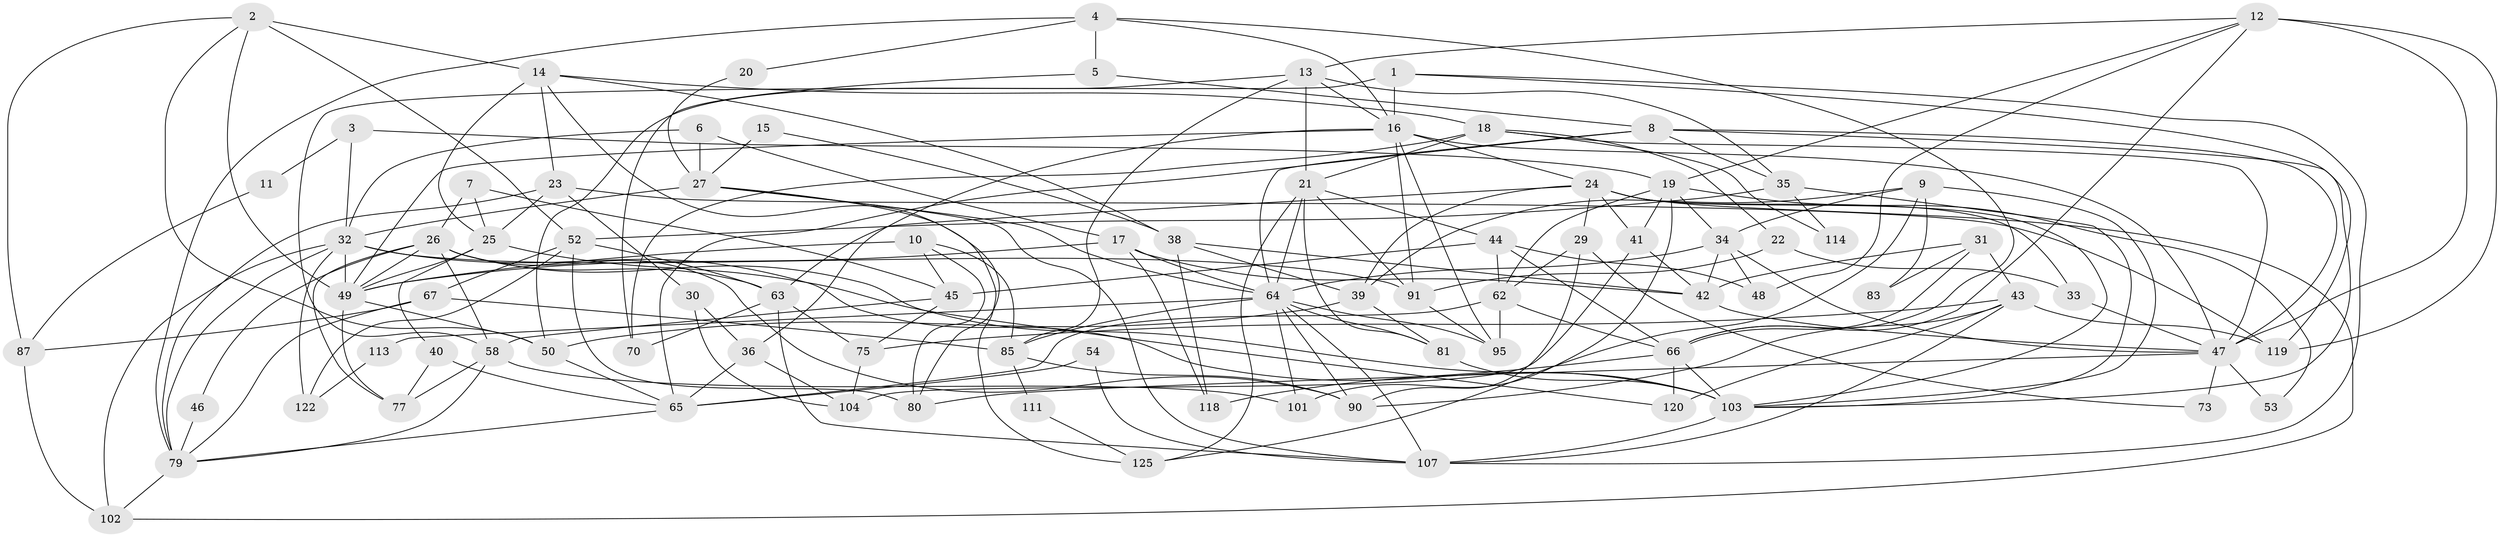 // original degree distribution, {5: 0.2076923076923077, 3: 0.2923076923076923, 4: 0.2230769230769231, 2: 0.14615384615384616, 7: 0.03076923076923077, 6: 0.06153846153846154, 8: 0.03076923076923077, 9: 0.007692307692307693}
// Generated by graph-tools (version 1.1) at 2025/11/02/27/25 16:11:16]
// undirected, 84 vertices, 203 edges
graph export_dot {
graph [start="1"]
  node [color=gray90,style=filled];
  1 [super="+116"];
  2 [super="+76"];
  3;
  4 [super="+57"];
  5;
  6;
  7;
  8 [super="+68"];
  9;
  10;
  11;
  12 [super="+99"];
  13;
  14 [super="+106"];
  15;
  16 [super="+55"];
  17 [super="+117"];
  18 [super="+92"];
  19 [super="+105"];
  20;
  21 [super="+28"];
  22;
  23 [super="+37"];
  24 [super="+100"];
  25 [super="+51"];
  26 [super="+74"];
  27 [super="+59"];
  29 [super="+78"];
  30;
  31 [super="+84"];
  32 [super="+89"];
  33;
  34 [super="+96"];
  35;
  36;
  38 [super="+128"];
  39 [super="+88"];
  40;
  41;
  42 [super="+60"];
  43 [super="+71"];
  44 [super="+72"];
  45 [super="+129"];
  46;
  47 [super="+110"];
  48;
  49 [super="+130"];
  50 [super="+56"];
  52 [super="+98"];
  53;
  54;
  58 [super="+61"];
  62;
  63 [super="+97"];
  64 [super="+69"];
  65 [super="+115"];
  66 [super="+127"];
  67 [super="+82"];
  70;
  73;
  75;
  77 [super="+112"];
  79 [super="+86"];
  80;
  81;
  83;
  85 [super="+94"];
  87;
  90 [super="+124"];
  91 [super="+93"];
  95 [super="+126"];
  101;
  102 [super="+123"];
  103 [super="+109"];
  104 [super="+121"];
  107 [super="+108"];
  111;
  113;
  114;
  118;
  119;
  120;
  122;
  125;
  1 -- 119;
  1 -- 58;
  1 -- 16 [weight=2];
  1 -- 107;
  2 -- 14 [weight=2];
  2 -- 50;
  2 -- 52;
  2 -- 49;
  2 -- 87;
  3 -- 19;
  3 -- 32;
  3 -- 11;
  4 -- 5;
  4 -- 20;
  4 -- 66;
  4 -- 16;
  4 -- 79;
  5 -- 8;
  5 -- 70;
  6 -- 32;
  6 -- 27;
  6 -- 17;
  7 -- 45;
  7 -- 25;
  7 -- 26;
  8 -- 35;
  8 -- 47;
  8 -- 65;
  8 -- 64;
  8 -- 103;
  9 -- 83;
  9 -- 103;
  9 -- 125;
  9 -- 39;
  9 -- 34;
  10 -- 45;
  10 -- 49;
  10 -- 80;
  10 -- 85;
  11 -- 87;
  12 -- 19;
  12 -- 48;
  12 -- 119;
  12 -- 13;
  12 -- 47;
  12 -- 66;
  13 -- 35;
  13 -- 85 [weight=2];
  13 -- 21;
  13 -- 16;
  13 -- 50;
  14 -- 125;
  14 -- 23;
  14 -- 38;
  14 -- 18;
  14 -- 25;
  15 -- 38;
  15 -- 27;
  16 -- 95;
  16 -- 91;
  16 -- 36;
  16 -- 47;
  16 -- 49;
  16 -- 24;
  17 -- 118;
  17 -- 42;
  17 -- 64;
  17 -- 49;
  18 -- 22;
  18 -- 114;
  18 -- 70;
  18 -- 47;
  18 -- 21;
  19 -- 41;
  19 -- 53;
  19 -- 34;
  19 -- 101;
  19 -- 62;
  20 -- 27;
  21 -- 64 [weight=2];
  21 -- 81;
  21 -- 91;
  21 -- 125;
  21 -- 44;
  22 -- 33;
  22 -- 91;
  23 -- 79;
  23 -- 25;
  23 -- 119;
  23 -- 30;
  24 -- 103;
  24 -- 39;
  24 -- 33;
  24 -- 41;
  24 -- 29;
  24 -- 102;
  24 -- 63;
  25 -- 120;
  25 -- 49;
  25 -- 40;
  26 -- 58;
  26 -- 46;
  26 -- 90;
  26 -- 77;
  26 -- 63;
  26 -- 49;
  26 -- 103;
  27 -- 80;
  27 -- 107;
  27 -- 64;
  27 -- 32;
  29 -- 62;
  29 -- 73;
  29 -- 90;
  30 -- 36;
  30 -- 104;
  31 -- 43;
  31 -- 66;
  31 -- 83;
  31 -- 42;
  32 -- 122;
  32 -- 49;
  32 -- 102;
  32 -- 79;
  32 -- 91;
  32 -- 103;
  33 -- 47;
  34 -- 48;
  34 -- 64;
  34 -- 47;
  34 -- 42;
  35 -- 52;
  35 -- 114;
  35 -- 103;
  36 -- 65;
  36 -- 104;
  38 -- 118;
  38 -- 39;
  38 -- 42;
  39 -- 81;
  39 -- 50;
  40 -- 65;
  40 -- 77;
  41 -- 42;
  41 -- 104;
  42 -- 47;
  43 -- 75;
  43 -- 90;
  43 -- 120;
  43 -- 119;
  43 -- 107;
  44 -- 62;
  44 -- 48;
  44 -- 45;
  44 -- 66;
  45 -- 58;
  45 -- 75;
  46 -- 79;
  47 -- 73;
  47 -- 80;
  47 -- 53;
  49 -- 50;
  49 -- 77;
  50 -- 65;
  52 -- 67;
  52 -- 80;
  52 -- 122;
  52 -- 63;
  54 -- 107;
  54 -- 65;
  58 -- 79;
  58 -- 101;
  58 -- 77;
  62 -- 95;
  62 -- 65;
  62 -- 66;
  63 -- 75;
  63 -- 107;
  63 -- 70;
  64 -- 95;
  64 -- 101;
  64 -- 107;
  64 -- 81;
  64 -- 113;
  64 -- 85;
  64 -- 90;
  65 -- 79;
  66 -- 120 [weight=2];
  66 -- 118;
  66 -- 103;
  67 -- 87;
  67 -- 85;
  67 -- 79;
  75 -- 104;
  79 -- 102;
  81 -- 103;
  85 -- 90;
  85 -- 111;
  87 -- 102;
  91 -- 95;
  103 -- 107;
  111 -- 125;
  113 -- 122;
}
